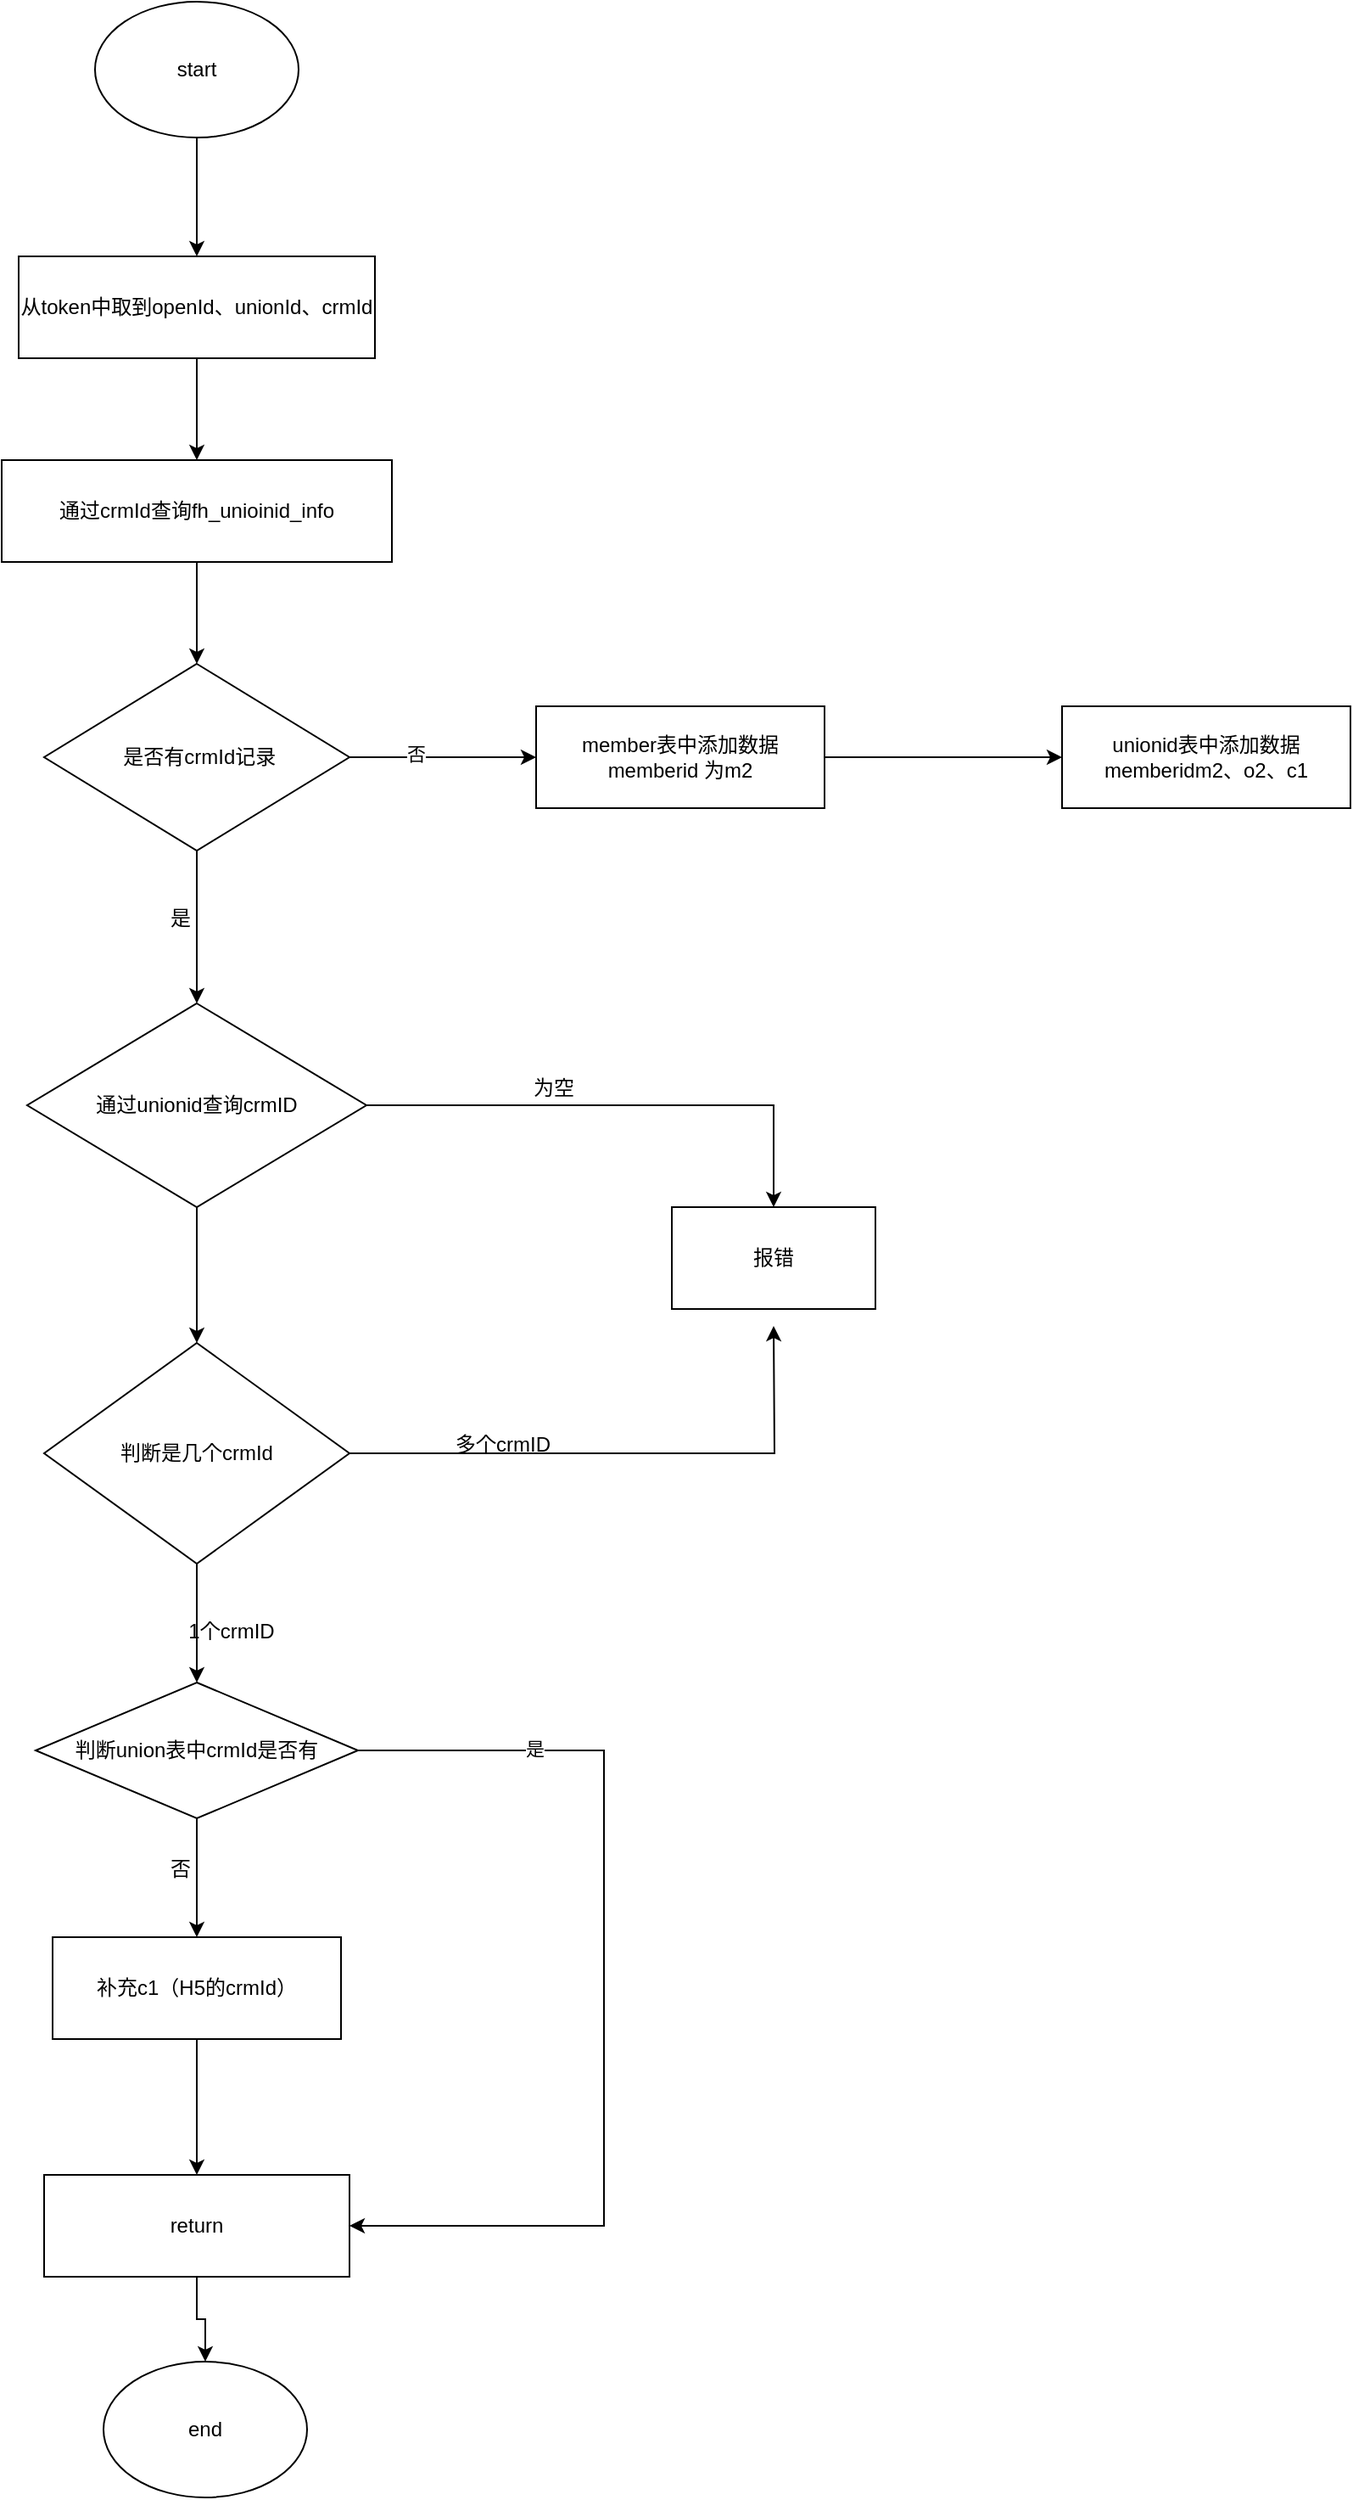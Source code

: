 <mxfile version="14.6.1" type="github">
  <diagram id="hKoiRvaUmIJJmXy9mLyD" name="Page-1">
    <mxGraphModel dx="1038" dy="548" grid="1" gridSize="10" guides="1" tooltips="1" connect="1" arrows="1" fold="1" page="1" pageScale="1" pageWidth="827" pageHeight="1169" math="0" shadow="0">
      <root>
        <mxCell id="0" />
        <mxCell id="1" parent="0" />
        <mxCell id="oXcP2Pd6q_dqRxEkMdqH-9" value="" style="edgeStyle=orthogonalEdgeStyle;rounded=0;orthogonalLoop=1;jettySize=auto;html=1;" edge="1" parent="1" source="oXcP2Pd6q_dqRxEkMdqH-1" target="oXcP2Pd6q_dqRxEkMdqH-2">
          <mxGeometry relative="1" as="geometry" />
        </mxCell>
        <mxCell id="oXcP2Pd6q_dqRxEkMdqH-1" value="start" style="ellipse;whiteSpace=wrap;html=1;" vertex="1" parent="1">
          <mxGeometry x="340" y="90" width="120" height="80" as="geometry" />
        </mxCell>
        <mxCell id="oXcP2Pd6q_dqRxEkMdqH-10" value="" style="edgeStyle=orthogonalEdgeStyle;rounded=0;orthogonalLoop=1;jettySize=auto;html=1;" edge="1" parent="1" source="oXcP2Pd6q_dqRxEkMdqH-2" target="oXcP2Pd6q_dqRxEkMdqH-4">
          <mxGeometry relative="1" as="geometry" />
        </mxCell>
        <mxCell id="oXcP2Pd6q_dqRxEkMdqH-2" value="从token中取到openId、unionId、crmId" style="rounded=0;whiteSpace=wrap;html=1;" vertex="1" parent="1">
          <mxGeometry x="295" y="240" width="210" height="60" as="geometry" />
        </mxCell>
        <mxCell id="oXcP2Pd6q_dqRxEkMdqH-11" value="" style="edgeStyle=orthogonalEdgeStyle;rounded=0;orthogonalLoop=1;jettySize=auto;html=1;" edge="1" parent="1" source="oXcP2Pd6q_dqRxEkMdqH-4" target="oXcP2Pd6q_dqRxEkMdqH-5">
          <mxGeometry relative="1" as="geometry" />
        </mxCell>
        <mxCell id="oXcP2Pd6q_dqRxEkMdqH-4" value="通过crmId查询fh_unioinid_info" style="rounded=0;whiteSpace=wrap;html=1;" vertex="1" parent="1">
          <mxGeometry x="285" y="360" width="230" height="60" as="geometry" />
        </mxCell>
        <mxCell id="oXcP2Pd6q_dqRxEkMdqH-12" value="" style="edgeStyle=orthogonalEdgeStyle;rounded=0;orthogonalLoop=1;jettySize=auto;html=1;" edge="1" parent="1" source="oXcP2Pd6q_dqRxEkMdqH-5" target="oXcP2Pd6q_dqRxEkMdqH-6">
          <mxGeometry relative="1" as="geometry" />
        </mxCell>
        <mxCell id="oXcP2Pd6q_dqRxEkMdqH-14" value="否" style="edgeLabel;html=1;align=center;verticalAlign=middle;resizable=0;points=[];" vertex="1" connectable="0" parent="oXcP2Pd6q_dqRxEkMdqH-12">
          <mxGeometry x="-0.291" y="2" relative="1" as="geometry">
            <mxPoint as="offset" />
          </mxGeometry>
        </mxCell>
        <mxCell id="oXcP2Pd6q_dqRxEkMdqH-16" value="" style="edgeStyle=orthogonalEdgeStyle;rounded=0;orthogonalLoop=1;jettySize=auto;html=1;" edge="1" parent="1" source="oXcP2Pd6q_dqRxEkMdqH-5">
          <mxGeometry relative="1" as="geometry">
            <mxPoint x="400" y="680" as="targetPoint" />
          </mxGeometry>
        </mxCell>
        <mxCell id="oXcP2Pd6q_dqRxEkMdqH-5" value="&amp;nbsp;是否有crmId记录" style="rhombus;whiteSpace=wrap;html=1;" vertex="1" parent="1">
          <mxGeometry x="310" y="480" width="180" height="110" as="geometry" />
        </mxCell>
        <mxCell id="oXcP2Pd6q_dqRxEkMdqH-13" style="edgeStyle=orthogonalEdgeStyle;rounded=0;orthogonalLoop=1;jettySize=auto;html=1;entryX=0;entryY=0.5;entryDx=0;entryDy=0;" edge="1" parent="1" source="oXcP2Pd6q_dqRxEkMdqH-6" target="oXcP2Pd6q_dqRxEkMdqH-8">
          <mxGeometry relative="1" as="geometry" />
        </mxCell>
        <mxCell id="oXcP2Pd6q_dqRxEkMdqH-6" value="member表中添加数据 memberid 为m2" style="rounded=0;whiteSpace=wrap;html=1;" vertex="1" parent="1">
          <mxGeometry x="600" y="505" width="170" height="60" as="geometry" />
        </mxCell>
        <mxCell id="oXcP2Pd6q_dqRxEkMdqH-8" value="unionid表中添加数据 memberidm2、o2、c1" style="rounded=0;whiteSpace=wrap;html=1;" vertex="1" parent="1">
          <mxGeometry x="910" y="505" width="170" height="60" as="geometry" />
        </mxCell>
        <mxCell id="oXcP2Pd6q_dqRxEkMdqH-17" value="是" style="text;html=1;align=center;verticalAlign=middle;resizable=0;points=[];autosize=1;strokeColor=none;" vertex="1" parent="1">
          <mxGeometry x="375" y="620" width="30" height="20" as="geometry" />
        </mxCell>
        <mxCell id="oXcP2Pd6q_dqRxEkMdqH-22" style="edgeStyle=orthogonalEdgeStyle;rounded=0;orthogonalLoop=1;jettySize=auto;html=1;entryX=0.5;entryY=0;entryDx=0;entryDy=0;" edge="1" parent="1" source="oXcP2Pd6q_dqRxEkMdqH-18" target="oXcP2Pd6q_dqRxEkMdqH-21">
          <mxGeometry relative="1" as="geometry" />
        </mxCell>
        <mxCell id="oXcP2Pd6q_dqRxEkMdqH-26" value="" style="edgeStyle=orthogonalEdgeStyle;rounded=0;orthogonalLoop=1;jettySize=auto;html=1;" edge="1" parent="1" source="oXcP2Pd6q_dqRxEkMdqH-18" target="oXcP2Pd6q_dqRxEkMdqH-20">
          <mxGeometry relative="1" as="geometry" />
        </mxCell>
        <mxCell id="oXcP2Pd6q_dqRxEkMdqH-18" value="通过unionid查询crmID" style="rhombus;whiteSpace=wrap;html=1;" vertex="1" parent="1">
          <mxGeometry x="300" y="680" width="200" height="120" as="geometry" />
        </mxCell>
        <mxCell id="oXcP2Pd6q_dqRxEkMdqH-24" style="edgeStyle=orthogonalEdgeStyle;rounded=0;orthogonalLoop=1;jettySize=auto;html=1;" edge="1" parent="1" source="oXcP2Pd6q_dqRxEkMdqH-20">
          <mxGeometry relative="1" as="geometry">
            <mxPoint x="740" y="870" as="targetPoint" />
          </mxGeometry>
        </mxCell>
        <mxCell id="oXcP2Pd6q_dqRxEkMdqH-46" value="" style="edgeStyle=orthogonalEdgeStyle;rounded=0;orthogonalLoop=1;jettySize=auto;html=1;" edge="1" parent="1" source="oXcP2Pd6q_dqRxEkMdqH-20" target="oXcP2Pd6q_dqRxEkMdqH-34">
          <mxGeometry relative="1" as="geometry" />
        </mxCell>
        <mxCell id="oXcP2Pd6q_dqRxEkMdqH-20" value="判断是几个crmId" style="rhombus;whiteSpace=wrap;html=1;" vertex="1" parent="1">
          <mxGeometry x="310" y="880" width="180" height="130" as="geometry" />
        </mxCell>
        <mxCell id="oXcP2Pd6q_dqRxEkMdqH-21" value="报错" style="rounded=0;whiteSpace=wrap;html=1;" vertex="1" parent="1">
          <mxGeometry x="680" y="800" width="120" height="60" as="geometry" />
        </mxCell>
        <mxCell id="oXcP2Pd6q_dqRxEkMdqH-23" value="为空" style="text;html=1;align=center;verticalAlign=middle;resizable=0;points=[];autosize=1;strokeColor=none;" vertex="1" parent="1">
          <mxGeometry x="590" y="720" width="40" height="20" as="geometry" />
        </mxCell>
        <mxCell id="oXcP2Pd6q_dqRxEkMdqH-25" value="多个crmID" style="text;html=1;align=center;verticalAlign=middle;resizable=0;points=[];autosize=1;strokeColor=none;" vertex="1" parent="1">
          <mxGeometry x="545" y="930" width="70" height="20" as="geometry" />
        </mxCell>
        <mxCell id="oXcP2Pd6q_dqRxEkMdqH-43" value="" style="edgeStyle=orthogonalEdgeStyle;rounded=0;orthogonalLoop=1;jettySize=auto;html=1;" edge="1" parent="1" source="oXcP2Pd6q_dqRxEkMdqH-27" target="oXcP2Pd6q_dqRxEkMdqH-29">
          <mxGeometry relative="1" as="geometry" />
        </mxCell>
        <mxCell id="oXcP2Pd6q_dqRxEkMdqH-27" value="补充c1（H5的crmId）" style="rounded=0;whiteSpace=wrap;html=1;" vertex="1" parent="1">
          <mxGeometry x="315" y="1230" width="170" height="60" as="geometry" />
        </mxCell>
        <mxCell id="oXcP2Pd6q_dqRxEkMdqH-44" value="" style="edgeStyle=orthogonalEdgeStyle;rounded=0;orthogonalLoop=1;jettySize=auto;html=1;" edge="1" parent="1" source="oXcP2Pd6q_dqRxEkMdqH-29" target="oXcP2Pd6q_dqRxEkMdqH-32">
          <mxGeometry relative="1" as="geometry" />
        </mxCell>
        <mxCell id="oXcP2Pd6q_dqRxEkMdqH-29" value="return" style="rounded=0;whiteSpace=wrap;html=1;" vertex="1" parent="1">
          <mxGeometry x="310" y="1370" width="180" height="60" as="geometry" />
        </mxCell>
        <mxCell id="oXcP2Pd6q_dqRxEkMdqH-30" value="1个crmID" style="text;html=1;align=center;verticalAlign=middle;resizable=0;points=[];autosize=1;strokeColor=none;" vertex="1" parent="1">
          <mxGeometry x="385" y="1040" width="70" height="20" as="geometry" />
        </mxCell>
        <mxCell id="oXcP2Pd6q_dqRxEkMdqH-32" value="end" style="ellipse;whiteSpace=wrap;html=1;" vertex="1" parent="1">
          <mxGeometry x="345" y="1480" width="120" height="80" as="geometry" />
        </mxCell>
        <mxCell id="oXcP2Pd6q_dqRxEkMdqH-40" value="" style="edgeStyle=orthogonalEdgeStyle;rounded=0;orthogonalLoop=1;jettySize=auto;html=1;" edge="1" parent="1" source="oXcP2Pd6q_dqRxEkMdqH-34" target="oXcP2Pd6q_dqRxEkMdqH-27">
          <mxGeometry relative="1" as="geometry" />
        </mxCell>
        <mxCell id="oXcP2Pd6q_dqRxEkMdqH-42" style="edgeStyle=orthogonalEdgeStyle;rounded=0;orthogonalLoop=1;jettySize=auto;html=1;entryX=1;entryY=0.5;entryDx=0;entryDy=0;" edge="1" parent="1" source="oXcP2Pd6q_dqRxEkMdqH-34" target="oXcP2Pd6q_dqRxEkMdqH-29">
          <mxGeometry relative="1" as="geometry">
            <Array as="points">
              <mxPoint x="640" y="1120" />
              <mxPoint x="640" y="1400" />
            </Array>
          </mxGeometry>
        </mxCell>
        <mxCell id="oXcP2Pd6q_dqRxEkMdqH-45" value="是" style="edgeLabel;html=1;align=center;verticalAlign=middle;resizable=0;points=[];" vertex="1" connectable="0" parent="oXcP2Pd6q_dqRxEkMdqH-42">
          <mxGeometry x="-0.639" y="1" relative="1" as="geometry">
            <mxPoint as="offset" />
          </mxGeometry>
        </mxCell>
        <mxCell id="oXcP2Pd6q_dqRxEkMdqH-34" value="判断union表中crmId是否有" style="rhombus;whiteSpace=wrap;html=1;" vertex="1" parent="1">
          <mxGeometry x="305" y="1080" width="190" height="80" as="geometry" />
        </mxCell>
        <mxCell id="oXcP2Pd6q_dqRxEkMdqH-41" value="否" style="text;html=1;align=center;verticalAlign=middle;resizable=0;points=[];autosize=1;strokeColor=none;" vertex="1" parent="1">
          <mxGeometry x="375" y="1180" width="30" height="20" as="geometry" />
        </mxCell>
      </root>
    </mxGraphModel>
  </diagram>
</mxfile>
